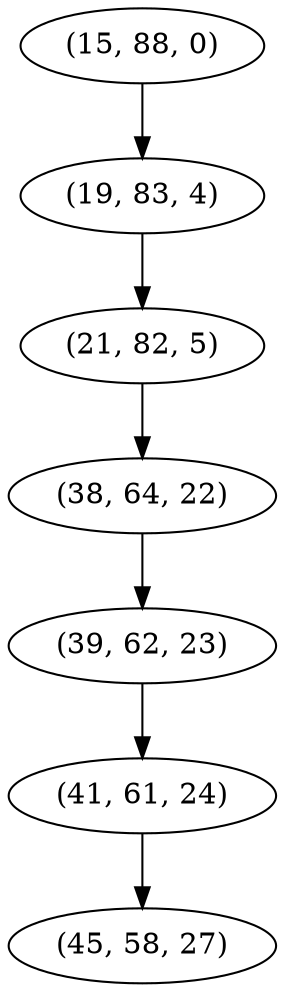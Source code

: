 digraph tree {
    "(15, 88, 0)";
    "(19, 83, 4)";
    "(21, 82, 5)";
    "(38, 64, 22)";
    "(39, 62, 23)";
    "(41, 61, 24)";
    "(45, 58, 27)";
    "(15, 88, 0)" -> "(19, 83, 4)";
    "(19, 83, 4)" -> "(21, 82, 5)";
    "(21, 82, 5)" -> "(38, 64, 22)";
    "(38, 64, 22)" -> "(39, 62, 23)";
    "(39, 62, 23)" -> "(41, 61, 24)";
    "(41, 61, 24)" -> "(45, 58, 27)";
}
